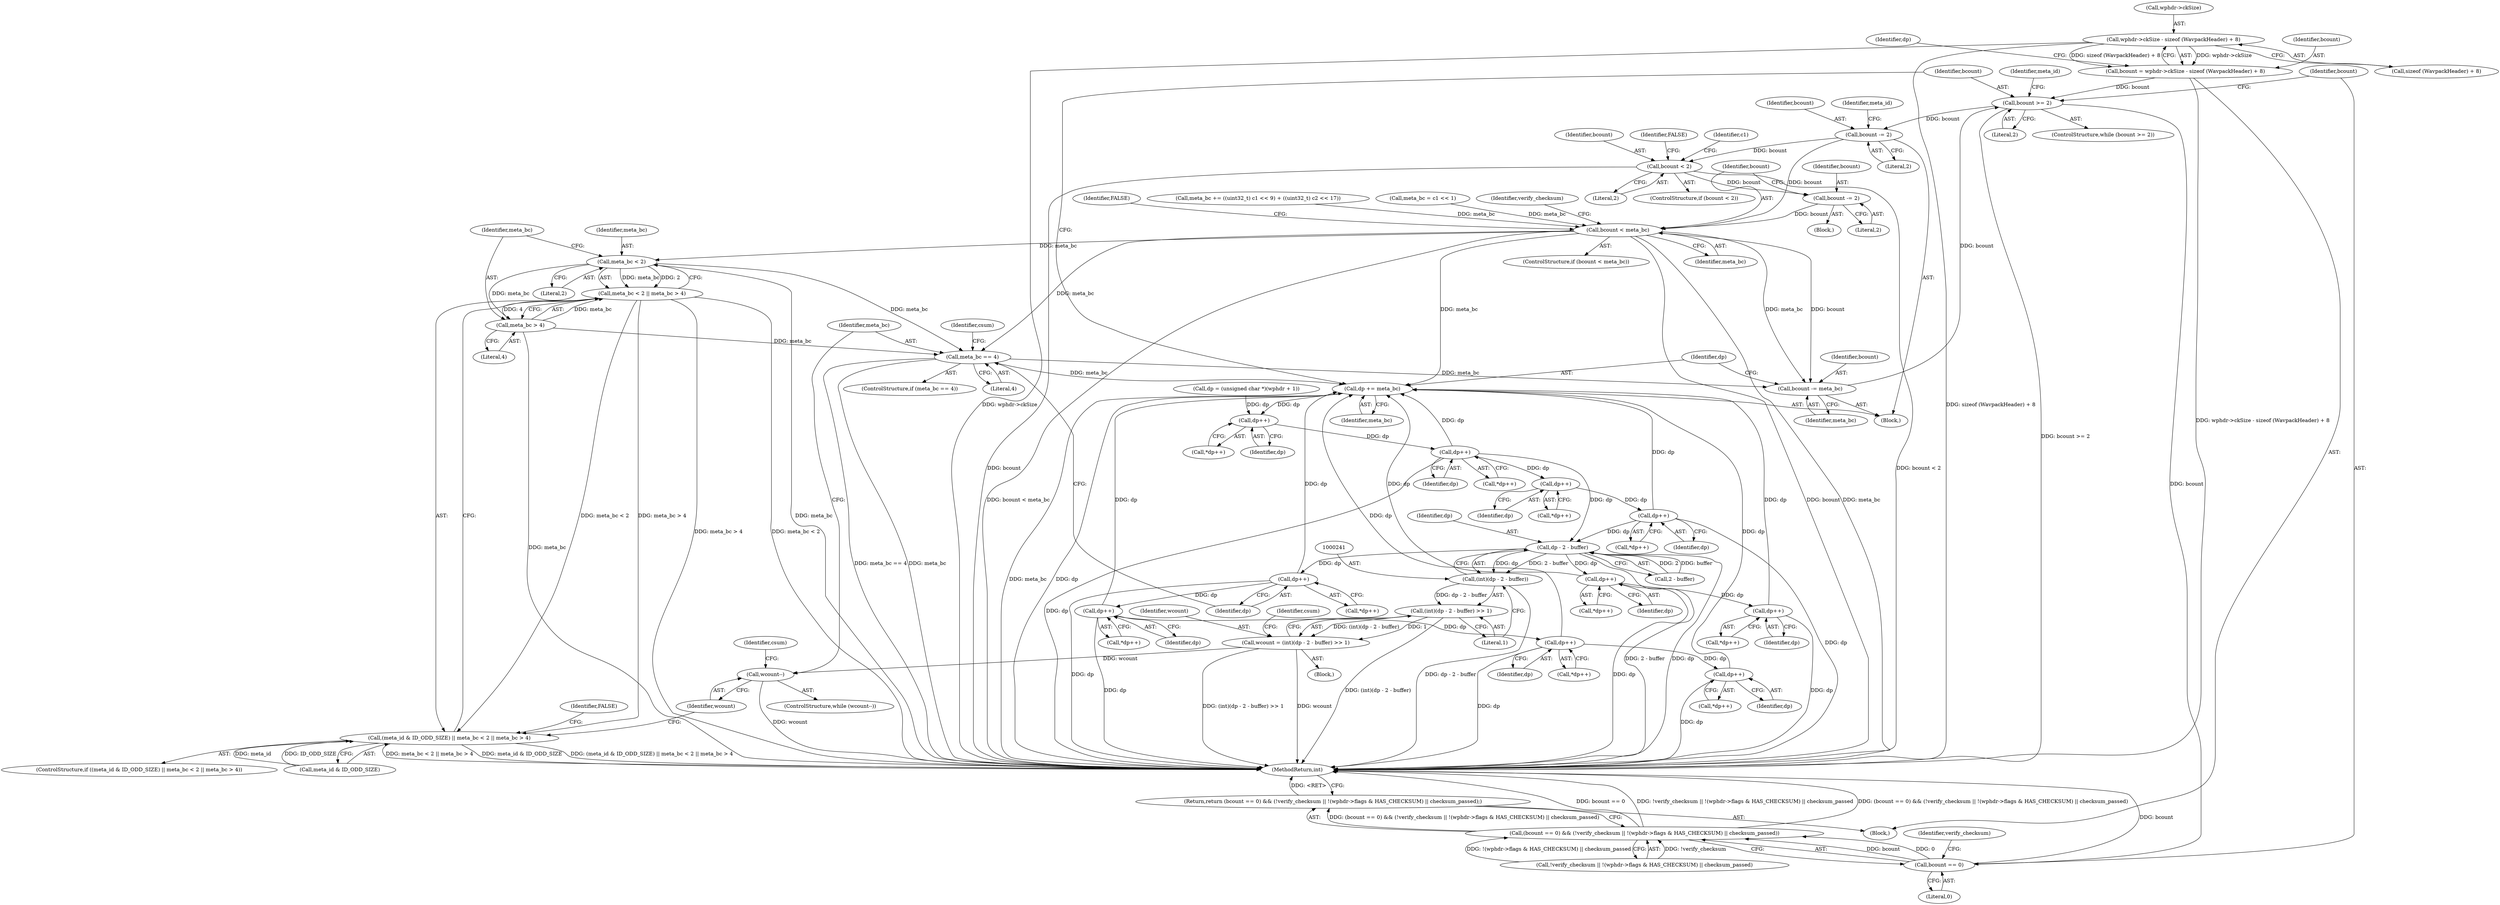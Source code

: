 digraph "1_WavPack_bba5389dc598a92bdf2b297c3ea34620b6679b5b@API" {
"1000140" [label="(Call,wphdr->ckSize - sizeof (WavpackHeader) + 8)"];
"1000138" [label="(Call,bcount = wphdr->ckSize - sizeof (WavpackHeader) + 8)"];
"1000156" [label="(Call,bcount >= 2)"];
"1000175" [label="(Call,bcount -= 2)"];
"1000184" [label="(Call,bcount < 2)"];
"1000212" [label="(Call,bcount -= 2)"];
"1000216" [label="(Call,bcount < meta_bc)"];
"1000261" [label="(Call,meta_bc < 2)"];
"1000260" [label="(Call,meta_bc < 2 || meta_bc > 4)"];
"1000256" [label="(Call,(meta_id & ID_ODD_SIZE) || meta_bc < 2 || meta_bc > 4)"];
"1000264" [label="(Call,meta_bc > 4)"];
"1000282" [label="(Call,meta_bc == 4)"];
"1000355" [label="(Call,bcount -= meta_bc)"];
"1000358" [label="(Call,dp += meta_bc)"];
"1000163" [label="(Call,dp++)"];
"1000168" [label="(Call,dp++)"];
"1000192" [label="(Call,dp++)"];
"1000197" [label="(Call,dp++)"];
"1000242" [label="(Call,dp - 2 - buffer)"];
"1000240" [label="(Call,(int)(dp - 2 - buffer))"];
"1000239" [label="(Call,(int)(dp - 2 - buffer) >> 1)"];
"1000237" [label="(Call,wcount = (int)(dp - 2 - buffer) >> 1)"];
"1000270" [label="(Call,wcount--)"];
"1000290" [label="(Call,dp++)"];
"1000298" [label="(Call,dp++)"];
"1000308" [label="(Call,dp++)"];
"1000317" [label="(Call,dp++)"];
"1000337" [label="(Call,dp++)"];
"1000344" [label="(Call,dp++)"];
"1000363" [label="(Call,bcount == 0)"];
"1000362" [label="(Call,(bcount == 0) && (!verify_checksum || !(wphdr->flags & HAS_CHECKSUM) || checksum_passed))"];
"1000361" [label="(Return,return (bcount == 0) && (!verify_checksum || !(wphdr->flags & HAS_CHECKSUM) || checksum_passed);)"];
"1000281" [label="(ControlStructure,if (meta_bc == 4))"];
"1000175" [label="(Call,bcount -= 2)"];
"1000244" [label="(Call,2 - buffer)"];
"1000180" [label="(Identifier,meta_id)"];
"1000282" [label="(Call,meta_bc == 4)"];
"1000363" [label="(Call,bcount == 0)"];
"1000140" [label="(Call,wphdr->ckSize - sizeof (WavpackHeader) + 8)"];
"1000103" [label="(Block,)"];
"1000155" [label="(ControlStructure,while (bcount >= 2))"];
"1000266" [label="(Literal,4)"];
"1000177" [label="(Literal,2)"];
"1000317" [label="(Call,dp++)"];
"1000216" [label="(Call,bcount < meta_bc)"];
"1000257" [label="(Call,meta_id & ID_ODD_SIZE)"];
"1000192" [label="(Call,dp++)"];
"1000239" [label="(Call,(int)(dp - 2 - buffer) >> 1)"];
"1000169" [label="(Identifier,dp)"];
"1000198" [label="(Identifier,dp)"];
"1000297" [label="(Call,*dp++)"];
"1000364" [label="(Identifier,bcount)"];
"1000193" [label="(Identifier,dp)"];
"1000345" [label="(Identifier,dp)"];
"1000368" [label="(Identifier,verify_checksum)"];
"1000212" [label="(Call,bcount -= 2)"];
"1000318" [label="(Identifier,dp)"];
"1000217" [label="(Identifier,bcount)"];
"1000182" [label="(Block,)"];
"1000213" [label="(Identifier,bcount)"];
"1000344" [label="(Call,dp++)"];
"1000141" [label="(Call,wphdr->ckSize)"];
"1000162" [label="(Call,*dp++)"];
"1000183" [label="(ControlStructure,if (bcount < 2))"];
"1000156" [label="(Call,bcount >= 2)"];
"1000242" [label="(Call,dp - 2 - buffer)"];
"1000163" [label="(Call,dp++)"];
"1000265" [label="(Identifier,meta_bc)"];
"1000261" [label="(Call,meta_bc < 2)"];
"1000176" [label="(Identifier,bcount)"];
"1000284" [label="(Literal,4)"];
"1000240" [label="(Call,(int)(dp - 2 - buffer))"];
"1000185" [label="(Identifier,bcount)"];
"1000260" [label="(Call,meta_bc < 2 || meta_bc > 4)"];
"1000229" [label="(Block,)"];
"1000366" [label="(Call,!verify_checksum || !(wphdr->flags & HAS_CHECKSUM) || checksum_passed)"];
"1000298" [label="(Call,dp++)"];
"1000220" [label="(Identifier,FALSE)"];
"1000238" [label="(Identifier,wcount)"];
"1000199" [label="(Call,meta_bc += ((uint32_t) c1 << 9) + ((uint32_t) c2 << 17))"];
"1000263" [label="(Literal,2)"];
"1000158" [label="(Literal,2)"];
"1000214" [label="(Literal,2)"];
"1000269" [label="(ControlStructure,while (wcount--))"];
"1000191" [label="(Call,*dp++)"];
"1000255" [label="(ControlStructure,if ((meta_id & ID_ODD_SIZE) || meta_bc < 2 || meta_bc > 4))"];
"1000256" [label="(Call,(meta_id & ID_ODD_SIZE) || meta_bc < 2 || meta_bc > 4)"];
"1000188" [label="(Identifier,FALSE)"];
"1000250" [label="(Identifier,csum)"];
"1000262" [label="(Identifier,meta_bc)"];
"1000337" [label="(Call,dp++)"];
"1000365" [label="(Literal,0)"];
"1000336" [label="(Call,*dp++)"];
"1000138" [label="(Call,bcount = wphdr->ckSize - sizeof (WavpackHeader) + 8)"];
"1000283" [label="(Identifier,meta_bc)"];
"1000268" [label="(Identifier,FALSE)"];
"1000237" [label="(Call,wcount = (int)(dp - 2 - buffer) >> 1)"];
"1000170" [label="(Call,meta_bc = c1 << 1)"];
"1000270" [label="(Call,wcount--)"];
"1000223" [label="(Identifier,verify_checksum)"];
"1000308" [label="(Call,dp++)"];
"1000164" [label="(Identifier,dp)"];
"1000357" [label="(Identifier,meta_bc)"];
"1000356" [label="(Identifier,bcount)"];
"1000309" [label="(Identifier,dp)"];
"1000197" [label="(Call,dp++)"];
"1000149" [label="(Identifier,dp)"];
"1000196" [label="(Call,*dp++)"];
"1000329" [label="(Identifier,csum)"];
"1000167" [label="(Call,*dp++)"];
"1000360" [label="(Identifier,meta_bc)"];
"1000307" [label="(Call,*dp++)"];
"1000148" [label="(Call,dp = (unsigned char *)(wphdr + 1))"];
"1000289" [label="(Call,*dp++)"];
"1000243" [label="(Identifier,dp)"];
"1000338" [label="(Identifier,dp)"];
"1000299" [label="(Identifier,dp)"];
"1000291" [label="(Identifier,dp)"];
"1000361" [label="(Return,return (bcount == 0) && (!verify_checksum || !(wphdr->flags & HAS_CHECKSUM) || checksum_passed);)"];
"1000190" [label="(Identifier,c1)"];
"1000144" [label="(Call,sizeof (WavpackHeader) + 8)"];
"1000157" [label="(Identifier,bcount)"];
"1000168" [label="(Call,dp++)"];
"1000316" [label="(Call,*dp++)"];
"1000273" [label="(Identifier,csum)"];
"1000186" [label="(Literal,2)"];
"1000161" [label="(Identifier,meta_id)"];
"1000359" [label="(Identifier,dp)"];
"1000355" [label="(Call,bcount -= meta_bc)"];
"1000377" [label="(MethodReturn,int)"];
"1000290" [label="(Call,dp++)"];
"1000184" [label="(Call,bcount < 2)"];
"1000271" [label="(Identifier,wcount)"];
"1000139" [label="(Identifier,bcount)"];
"1000247" [label="(Literal,1)"];
"1000264" [label="(Call,meta_bc > 4)"];
"1000159" [label="(Block,)"];
"1000343" [label="(Call,*dp++)"];
"1000218" [label="(Identifier,meta_bc)"];
"1000362" [label="(Call,(bcount == 0) && (!verify_checksum || !(wphdr->flags & HAS_CHECKSUM) || checksum_passed))"];
"1000358" [label="(Call,dp += meta_bc)"];
"1000215" [label="(ControlStructure,if (bcount < meta_bc))"];
"1000140" -> "1000138"  [label="AST: "];
"1000140" -> "1000144"  [label="CFG: "];
"1000141" -> "1000140"  [label="AST: "];
"1000144" -> "1000140"  [label="AST: "];
"1000138" -> "1000140"  [label="CFG: "];
"1000140" -> "1000377"  [label="DDG: wphdr->ckSize"];
"1000140" -> "1000377"  [label="DDG: sizeof (WavpackHeader) + 8"];
"1000140" -> "1000138"  [label="DDG: wphdr->ckSize"];
"1000140" -> "1000138"  [label="DDG: sizeof (WavpackHeader) + 8"];
"1000138" -> "1000103"  [label="AST: "];
"1000139" -> "1000138"  [label="AST: "];
"1000149" -> "1000138"  [label="CFG: "];
"1000138" -> "1000377"  [label="DDG: wphdr->ckSize - sizeof (WavpackHeader) + 8"];
"1000138" -> "1000156"  [label="DDG: bcount"];
"1000156" -> "1000155"  [label="AST: "];
"1000156" -> "1000158"  [label="CFG: "];
"1000157" -> "1000156"  [label="AST: "];
"1000158" -> "1000156"  [label="AST: "];
"1000161" -> "1000156"  [label="CFG: "];
"1000364" -> "1000156"  [label="CFG: "];
"1000156" -> "1000377"  [label="DDG: bcount >= 2"];
"1000355" -> "1000156"  [label="DDG: bcount"];
"1000156" -> "1000175"  [label="DDG: bcount"];
"1000156" -> "1000363"  [label="DDG: bcount"];
"1000175" -> "1000159"  [label="AST: "];
"1000175" -> "1000177"  [label="CFG: "];
"1000176" -> "1000175"  [label="AST: "];
"1000177" -> "1000175"  [label="AST: "];
"1000180" -> "1000175"  [label="CFG: "];
"1000175" -> "1000184"  [label="DDG: bcount"];
"1000175" -> "1000216"  [label="DDG: bcount"];
"1000184" -> "1000183"  [label="AST: "];
"1000184" -> "1000186"  [label="CFG: "];
"1000185" -> "1000184"  [label="AST: "];
"1000186" -> "1000184"  [label="AST: "];
"1000188" -> "1000184"  [label="CFG: "];
"1000190" -> "1000184"  [label="CFG: "];
"1000184" -> "1000377"  [label="DDG: bcount"];
"1000184" -> "1000377"  [label="DDG: bcount < 2"];
"1000184" -> "1000212"  [label="DDG: bcount"];
"1000212" -> "1000182"  [label="AST: "];
"1000212" -> "1000214"  [label="CFG: "];
"1000213" -> "1000212"  [label="AST: "];
"1000214" -> "1000212"  [label="AST: "];
"1000217" -> "1000212"  [label="CFG: "];
"1000212" -> "1000216"  [label="DDG: bcount"];
"1000216" -> "1000215"  [label="AST: "];
"1000216" -> "1000218"  [label="CFG: "];
"1000217" -> "1000216"  [label="AST: "];
"1000218" -> "1000216"  [label="AST: "];
"1000220" -> "1000216"  [label="CFG: "];
"1000223" -> "1000216"  [label="CFG: "];
"1000216" -> "1000377"  [label="DDG: bcount < meta_bc"];
"1000216" -> "1000377"  [label="DDG: bcount"];
"1000216" -> "1000377"  [label="DDG: meta_bc"];
"1000199" -> "1000216"  [label="DDG: meta_bc"];
"1000170" -> "1000216"  [label="DDG: meta_bc"];
"1000216" -> "1000261"  [label="DDG: meta_bc"];
"1000216" -> "1000282"  [label="DDG: meta_bc"];
"1000216" -> "1000355"  [label="DDG: meta_bc"];
"1000216" -> "1000355"  [label="DDG: bcount"];
"1000216" -> "1000358"  [label="DDG: meta_bc"];
"1000261" -> "1000260"  [label="AST: "];
"1000261" -> "1000263"  [label="CFG: "];
"1000262" -> "1000261"  [label="AST: "];
"1000263" -> "1000261"  [label="AST: "];
"1000265" -> "1000261"  [label="CFG: "];
"1000260" -> "1000261"  [label="CFG: "];
"1000261" -> "1000377"  [label="DDG: meta_bc"];
"1000261" -> "1000260"  [label="DDG: meta_bc"];
"1000261" -> "1000260"  [label="DDG: 2"];
"1000261" -> "1000264"  [label="DDG: meta_bc"];
"1000261" -> "1000282"  [label="DDG: meta_bc"];
"1000260" -> "1000256"  [label="AST: "];
"1000260" -> "1000264"  [label="CFG: "];
"1000264" -> "1000260"  [label="AST: "];
"1000256" -> "1000260"  [label="CFG: "];
"1000260" -> "1000377"  [label="DDG: meta_bc > 4"];
"1000260" -> "1000377"  [label="DDG: meta_bc < 2"];
"1000260" -> "1000256"  [label="DDG: meta_bc < 2"];
"1000260" -> "1000256"  [label="DDG: meta_bc > 4"];
"1000264" -> "1000260"  [label="DDG: meta_bc"];
"1000264" -> "1000260"  [label="DDG: 4"];
"1000256" -> "1000255"  [label="AST: "];
"1000256" -> "1000257"  [label="CFG: "];
"1000257" -> "1000256"  [label="AST: "];
"1000268" -> "1000256"  [label="CFG: "];
"1000271" -> "1000256"  [label="CFG: "];
"1000256" -> "1000377"  [label="DDG: meta_bc < 2 || meta_bc > 4"];
"1000256" -> "1000377"  [label="DDG: meta_id & ID_ODD_SIZE"];
"1000256" -> "1000377"  [label="DDG: (meta_id & ID_ODD_SIZE) || meta_bc < 2 || meta_bc > 4"];
"1000257" -> "1000256"  [label="DDG: meta_id"];
"1000257" -> "1000256"  [label="DDG: ID_ODD_SIZE"];
"1000264" -> "1000266"  [label="CFG: "];
"1000265" -> "1000264"  [label="AST: "];
"1000266" -> "1000264"  [label="AST: "];
"1000264" -> "1000377"  [label="DDG: meta_bc"];
"1000264" -> "1000282"  [label="DDG: meta_bc"];
"1000282" -> "1000281"  [label="AST: "];
"1000282" -> "1000284"  [label="CFG: "];
"1000283" -> "1000282"  [label="AST: "];
"1000284" -> "1000282"  [label="AST: "];
"1000291" -> "1000282"  [label="CFG: "];
"1000329" -> "1000282"  [label="CFG: "];
"1000282" -> "1000377"  [label="DDG: meta_bc == 4"];
"1000282" -> "1000377"  [label="DDG: meta_bc"];
"1000282" -> "1000355"  [label="DDG: meta_bc"];
"1000282" -> "1000358"  [label="DDG: meta_bc"];
"1000355" -> "1000159"  [label="AST: "];
"1000355" -> "1000357"  [label="CFG: "];
"1000356" -> "1000355"  [label="AST: "];
"1000357" -> "1000355"  [label="AST: "];
"1000359" -> "1000355"  [label="CFG: "];
"1000358" -> "1000159"  [label="AST: "];
"1000358" -> "1000360"  [label="CFG: "];
"1000359" -> "1000358"  [label="AST: "];
"1000360" -> "1000358"  [label="AST: "];
"1000157" -> "1000358"  [label="CFG: "];
"1000358" -> "1000377"  [label="DDG: meta_bc"];
"1000358" -> "1000377"  [label="DDG: dp"];
"1000358" -> "1000163"  [label="DDG: dp"];
"1000298" -> "1000358"  [label="DDG: dp"];
"1000337" -> "1000358"  [label="DDG: dp"];
"1000344" -> "1000358"  [label="DDG: dp"];
"1000197" -> "1000358"  [label="DDG: dp"];
"1000308" -> "1000358"  [label="DDG: dp"];
"1000290" -> "1000358"  [label="DDG: dp"];
"1000168" -> "1000358"  [label="DDG: dp"];
"1000317" -> "1000358"  [label="DDG: dp"];
"1000163" -> "1000162"  [label="AST: "];
"1000163" -> "1000164"  [label="CFG: "];
"1000164" -> "1000163"  [label="AST: "];
"1000162" -> "1000163"  [label="CFG: "];
"1000148" -> "1000163"  [label="DDG: dp"];
"1000163" -> "1000168"  [label="DDG: dp"];
"1000168" -> "1000167"  [label="AST: "];
"1000168" -> "1000169"  [label="CFG: "];
"1000169" -> "1000168"  [label="AST: "];
"1000167" -> "1000168"  [label="CFG: "];
"1000168" -> "1000377"  [label="DDG: dp"];
"1000168" -> "1000192"  [label="DDG: dp"];
"1000168" -> "1000242"  [label="DDG: dp"];
"1000192" -> "1000191"  [label="AST: "];
"1000192" -> "1000193"  [label="CFG: "];
"1000193" -> "1000192"  [label="AST: "];
"1000191" -> "1000192"  [label="CFG: "];
"1000192" -> "1000197"  [label="DDG: dp"];
"1000197" -> "1000196"  [label="AST: "];
"1000197" -> "1000198"  [label="CFG: "];
"1000198" -> "1000197"  [label="AST: "];
"1000196" -> "1000197"  [label="CFG: "];
"1000197" -> "1000377"  [label="DDG: dp"];
"1000197" -> "1000242"  [label="DDG: dp"];
"1000242" -> "1000240"  [label="AST: "];
"1000242" -> "1000244"  [label="CFG: "];
"1000243" -> "1000242"  [label="AST: "];
"1000244" -> "1000242"  [label="AST: "];
"1000240" -> "1000242"  [label="CFG: "];
"1000242" -> "1000377"  [label="DDG: 2 - buffer"];
"1000242" -> "1000377"  [label="DDG: dp"];
"1000242" -> "1000240"  [label="DDG: dp"];
"1000242" -> "1000240"  [label="DDG: 2 - buffer"];
"1000244" -> "1000242"  [label="DDG: 2"];
"1000244" -> "1000242"  [label="DDG: buffer"];
"1000242" -> "1000290"  [label="DDG: dp"];
"1000242" -> "1000337"  [label="DDG: dp"];
"1000240" -> "1000239"  [label="AST: "];
"1000241" -> "1000240"  [label="AST: "];
"1000247" -> "1000240"  [label="CFG: "];
"1000240" -> "1000377"  [label="DDG: dp - 2 - buffer"];
"1000240" -> "1000239"  [label="DDG: dp - 2 - buffer"];
"1000239" -> "1000237"  [label="AST: "];
"1000239" -> "1000247"  [label="CFG: "];
"1000247" -> "1000239"  [label="AST: "];
"1000237" -> "1000239"  [label="CFG: "];
"1000239" -> "1000377"  [label="DDG: (int)(dp - 2 - buffer)"];
"1000239" -> "1000237"  [label="DDG: (int)(dp - 2 - buffer)"];
"1000239" -> "1000237"  [label="DDG: 1"];
"1000237" -> "1000229"  [label="AST: "];
"1000238" -> "1000237"  [label="AST: "];
"1000250" -> "1000237"  [label="CFG: "];
"1000237" -> "1000377"  [label="DDG: (int)(dp - 2 - buffer) >> 1"];
"1000237" -> "1000377"  [label="DDG: wcount"];
"1000237" -> "1000270"  [label="DDG: wcount"];
"1000270" -> "1000269"  [label="AST: "];
"1000270" -> "1000271"  [label="CFG: "];
"1000271" -> "1000270"  [label="AST: "];
"1000273" -> "1000270"  [label="CFG: "];
"1000283" -> "1000270"  [label="CFG: "];
"1000270" -> "1000377"  [label="DDG: wcount"];
"1000290" -> "1000289"  [label="AST: "];
"1000290" -> "1000291"  [label="CFG: "];
"1000291" -> "1000290"  [label="AST: "];
"1000289" -> "1000290"  [label="CFG: "];
"1000290" -> "1000377"  [label="DDG: dp"];
"1000290" -> "1000298"  [label="DDG: dp"];
"1000298" -> "1000297"  [label="AST: "];
"1000298" -> "1000299"  [label="CFG: "];
"1000299" -> "1000298"  [label="AST: "];
"1000297" -> "1000298"  [label="CFG: "];
"1000298" -> "1000377"  [label="DDG: dp"];
"1000298" -> "1000308"  [label="DDG: dp"];
"1000308" -> "1000307"  [label="AST: "];
"1000308" -> "1000309"  [label="CFG: "];
"1000309" -> "1000308"  [label="AST: "];
"1000307" -> "1000308"  [label="CFG: "];
"1000308" -> "1000377"  [label="DDG: dp"];
"1000308" -> "1000317"  [label="DDG: dp"];
"1000317" -> "1000316"  [label="AST: "];
"1000317" -> "1000318"  [label="CFG: "];
"1000318" -> "1000317"  [label="AST: "];
"1000316" -> "1000317"  [label="CFG: "];
"1000317" -> "1000377"  [label="DDG: dp"];
"1000337" -> "1000336"  [label="AST: "];
"1000337" -> "1000338"  [label="CFG: "];
"1000338" -> "1000337"  [label="AST: "];
"1000336" -> "1000337"  [label="CFG: "];
"1000337" -> "1000377"  [label="DDG: dp"];
"1000337" -> "1000344"  [label="DDG: dp"];
"1000344" -> "1000343"  [label="AST: "];
"1000344" -> "1000345"  [label="CFG: "];
"1000345" -> "1000344"  [label="AST: "];
"1000343" -> "1000344"  [label="CFG: "];
"1000344" -> "1000377"  [label="DDG: dp"];
"1000363" -> "1000362"  [label="AST: "];
"1000363" -> "1000365"  [label="CFG: "];
"1000364" -> "1000363"  [label="AST: "];
"1000365" -> "1000363"  [label="AST: "];
"1000368" -> "1000363"  [label="CFG: "];
"1000362" -> "1000363"  [label="CFG: "];
"1000363" -> "1000377"  [label="DDG: bcount"];
"1000363" -> "1000362"  [label="DDG: bcount"];
"1000363" -> "1000362"  [label="DDG: 0"];
"1000362" -> "1000361"  [label="AST: "];
"1000362" -> "1000366"  [label="CFG: "];
"1000366" -> "1000362"  [label="AST: "];
"1000361" -> "1000362"  [label="CFG: "];
"1000362" -> "1000377"  [label="DDG: !verify_checksum || !(wphdr->flags & HAS_CHECKSUM) || checksum_passed"];
"1000362" -> "1000377"  [label="DDG: (bcount == 0) && (!verify_checksum || !(wphdr->flags & HAS_CHECKSUM) || checksum_passed)"];
"1000362" -> "1000377"  [label="DDG: bcount == 0"];
"1000362" -> "1000361"  [label="DDG: (bcount == 0) && (!verify_checksum || !(wphdr->flags & HAS_CHECKSUM) || checksum_passed)"];
"1000366" -> "1000362"  [label="DDG: !verify_checksum"];
"1000366" -> "1000362"  [label="DDG: !(wphdr->flags & HAS_CHECKSUM) || checksum_passed"];
"1000361" -> "1000103"  [label="AST: "];
"1000377" -> "1000361"  [label="CFG: "];
"1000361" -> "1000377"  [label="DDG: <RET>"];
}
